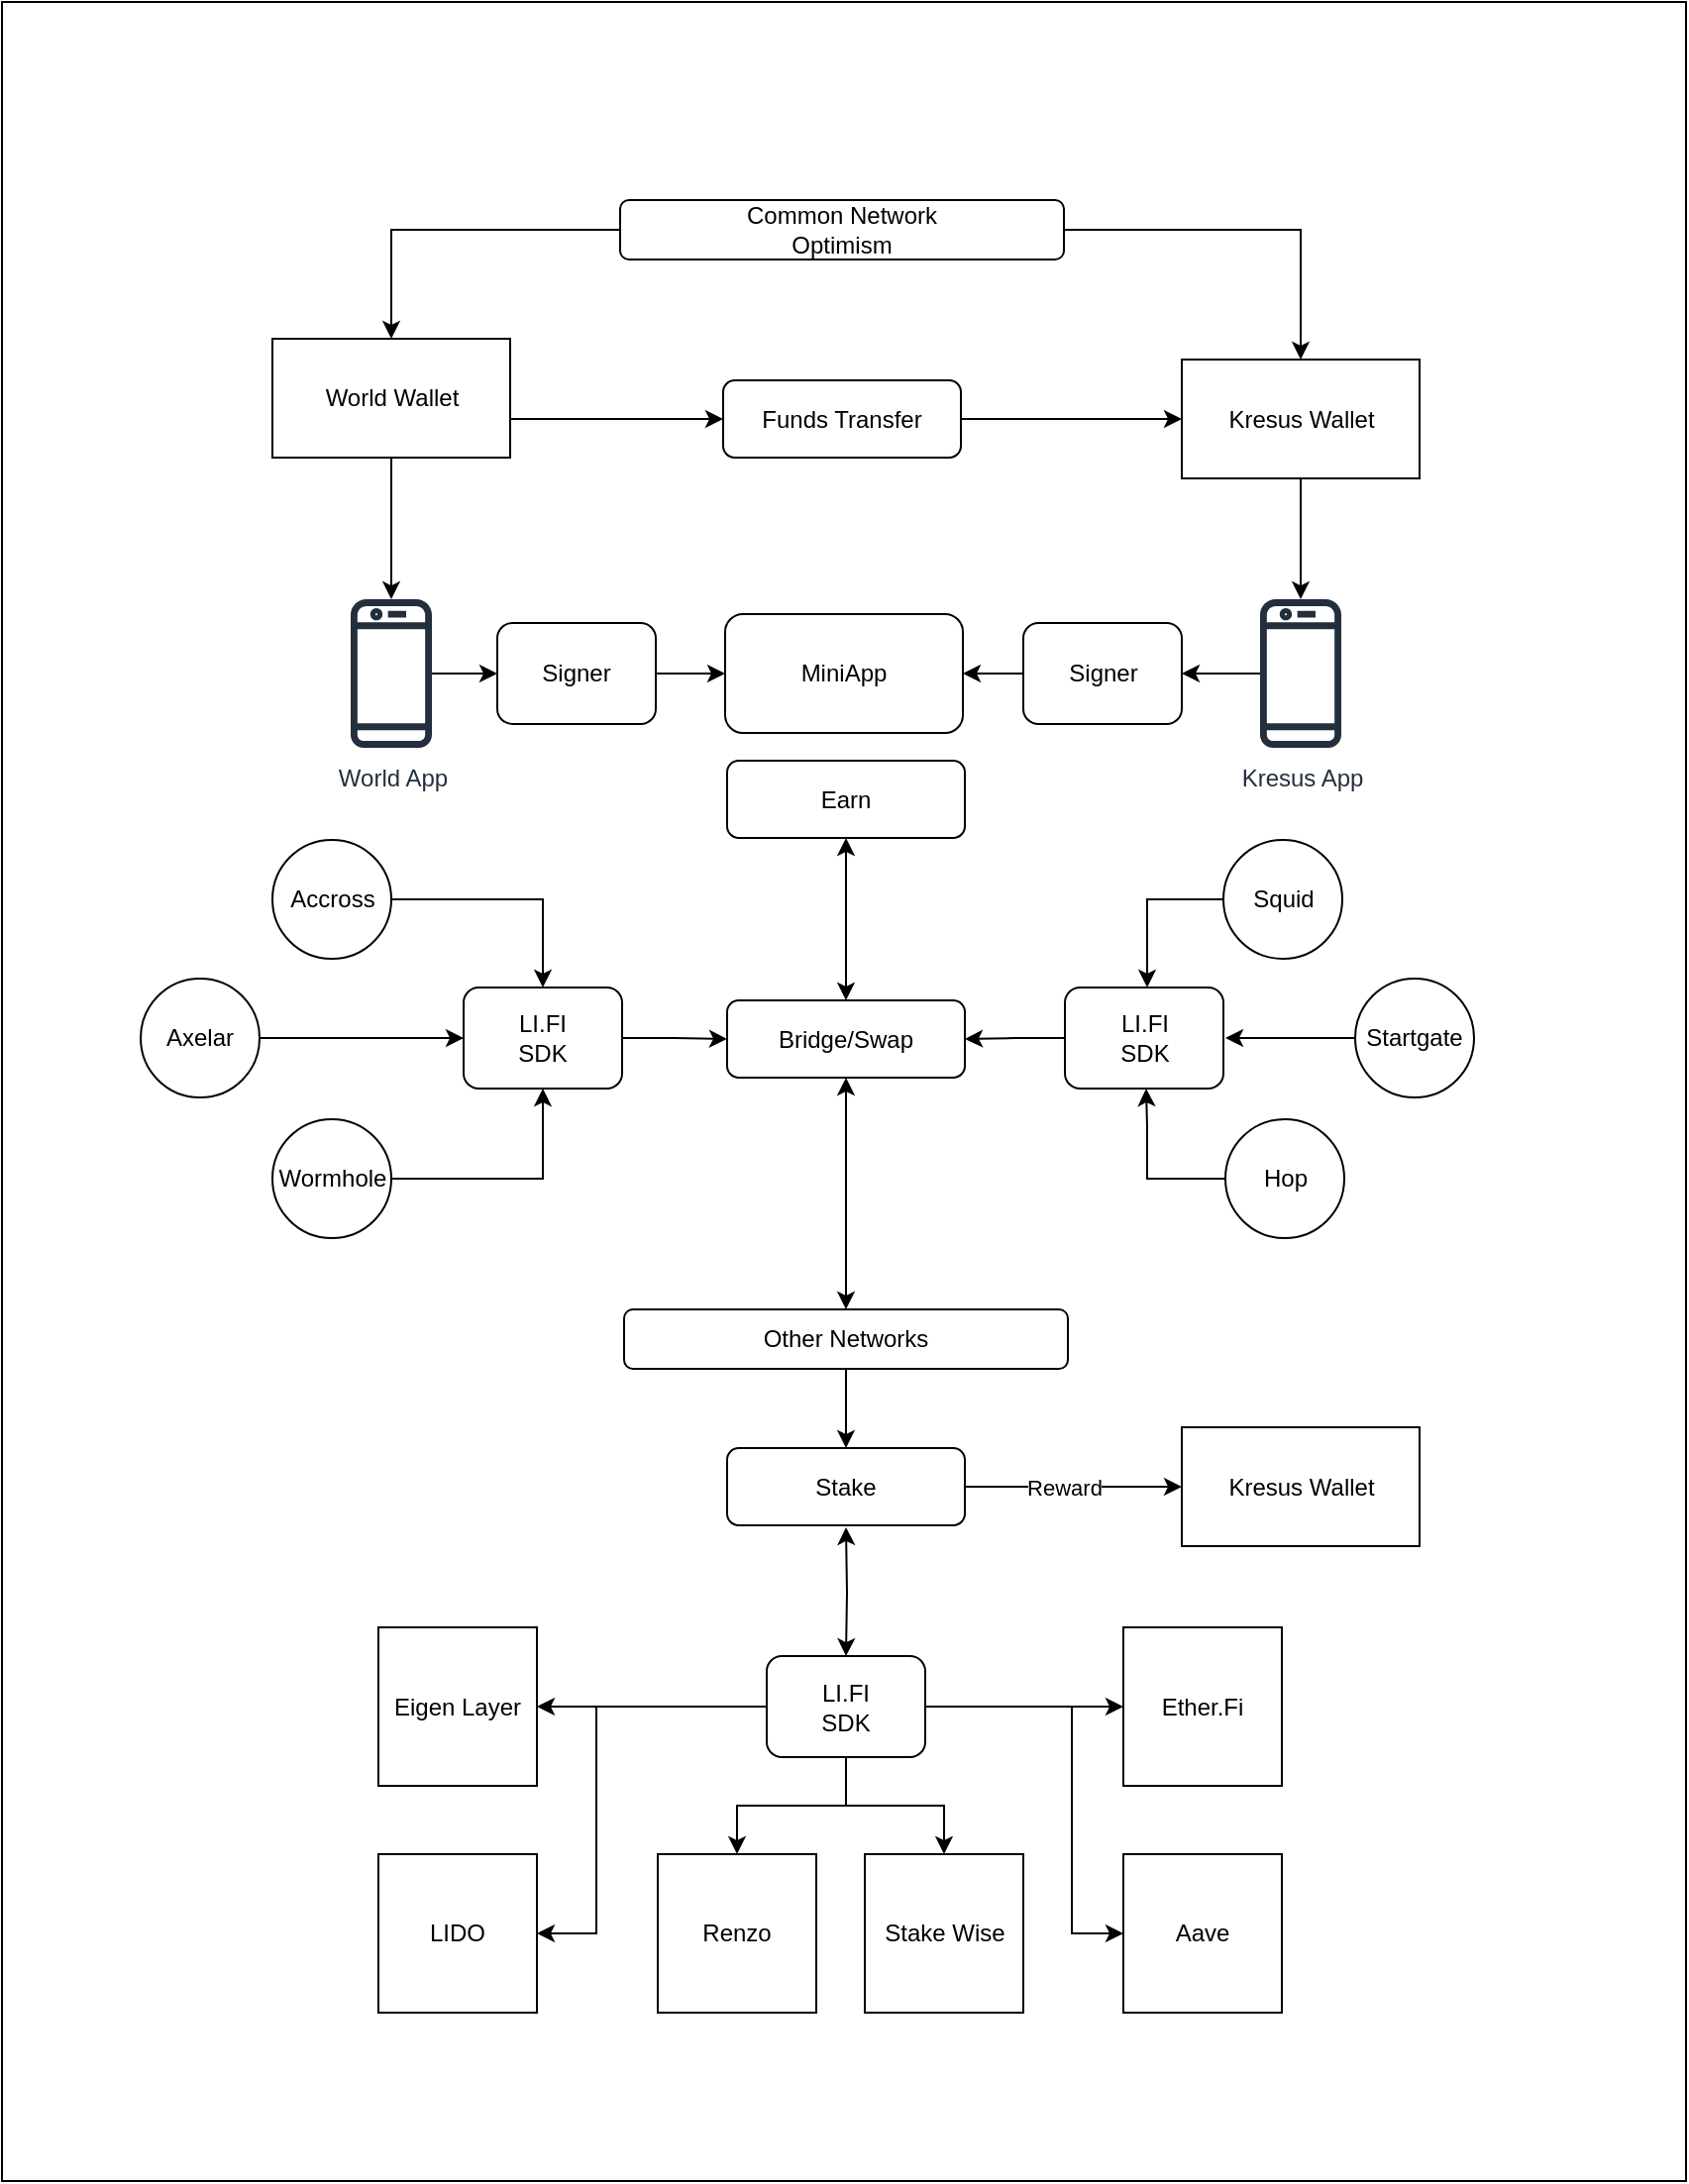 <mxfile version="24.7.12">
  <diagram name="Page-1" id="8HVVYqKfXhcnhw4byhm_">
    <mxGraphModel dx="2040" dy="1033" grid="1" gridSize="10" guides="1" tooltips="1" connect="1" arrows="1" fold="1" page="1" pageScale="1" pageWidth="850" pageHeight="1100" math="0" shadow="0">
      <root>
        <mxCell id="0" />
        <mxCell id="1" parent="0" />
        <mxCell id="dPlBs3OxKMqILGhpUdvq-78" value="" style="rounded=0;whiteSpace=wrap;html=1;" vertex="1" parent="1">
          <mxGeometry width="850" height="1100" as="geometry" />
        </mxCell>
        <mxCell id="dPlBs3OxKMqILGhpUdvq-26" value="" style="edgeStyle=orthogonalEdgeStyle;rounded=0;orthogonalLoop=1;jettySize=auto;html=1;" edge="1" parent="1" source="dPlBs3OxKMqILGhpUdvq-1" target="dPlBs3OxKMqILGhpUdvq-20">
          <mxGeometry relative="1" as="geometry" />
        </mxCell>
        <mxCell id="dPlBs3OxKMqILGhpUdvq-1" value="World App" style="sketch=0;outlineConnect=0;fontColor=#232F3E;gradientColor=none;fillColor=#232F3D;strokeColor=none;dashed=0;verticalLabelPosition=bottom;verticalAlign=top;align=center;html=1;fontSize=12;fontStyle=0;aspect=fixed;pointerEvents=1;shape=mxgraph.aws4.mobile_client;" vertex="1" parent="1">
          <mxGeometry x="176" y="300" width="41" height="78" as="geometry" />
        </mxCell>
        <mxCell id="dPlBs3OxKMqILGhpUdvq-2" value="MiniApp" style="rounded=1;whiteSpace=wrap;html=1;" vertex="1" parent="1">
          <mxGeometry x="365" y="309" width="120" height="60" as="geometry" />
        </mxCell>
        <mxCell id="dPlBs3OxKMqILGhpUdvq-24" value="" style="edgeStyle=orthogonalEdgeStyle;rounded=0;orthogonalLoop=1;jettySize=auto;html=1;" edge="1" parent="1" source="dPlBs3OxKMqILGhpUdvq-3" target="dPlBs3OxKMqILGhpUdvq-21">
          <mxGeometry relative="1" as="geometry" />
        </mxCell>
        <mxCell id="dPlBs3OxKMqILGhpUdvq-3" value="Kresus App" style="sketch=0;outlineConnect=0;fontColor=#232F3E;gradientColor=none;fillColor=#232F3D;strokeColor=none;dashed=0;verticalLabelPosition=bottom;verticalAlign=top;align=center;html=1;fontSize=12;fontStyle=0;aspect=fixed;pointerEvents=1;shape=mxgraph.aws4.mobile_client;" vertex="1" parent="1">
          <mxGeometry x="635" y="300" width="41" height="78" as="geometry" />
        </mxCell>
        <mxCell id="dPlBs3OxKMqILGhpUdvq-11" style="edgeStyle=orthogonalEdgeStyle;rounded=0;orthogonalLoop=1;jettySize=auto;html=1;entryX=0;entryY=0.5;entryDx=0;entryDy=0;" edge="1" parent="1" source="dPlBs3OxKMqILGhpUdvq-4" target="dPlBs3OxKMqILGhpUdvq-10">
          <mxGeometry relative="1" as="geometry">
            <Array as="points">
              <mxPoint x="245" y="211" />
            </Array>
          </mxGeometry>
        </mxCell>
        <mxCell id="dPlBs3OxKMqILGhpUdvq-16" value="" style="edgeStyle=orthogonalEdgeStyle;rounded=0;orthogonalLoop=1;jettySize=auto;html=1;" edge="1" parent="1" source="dPlBs3OxKMqILGhpUdvq-4" target="dPlBs3OxKMqILGhpUdvq-1">
          <mxGeometry relative="1" as="geometry" />
        </mxCell>
        <mxCell id="dPlBs3OxKMqILGhpUdvq-4" value="World Wallet" style="rounded=0;whiteSpace=wrap;html=1;" vertex="1" parent="1">
          <mxGeometry x="136.5" y="170" width="120" height="60" as="geometry" />
        </mxCell>
        <mxCell id="dPlBs3OxKMqILGhpUdvq-12" style="edgeStyle=orthogonalEdgeStyle;rounded=0;orthogonalLoop=1;jettySize=auto;html=1;entryX=1;entryY=0.5;entryDx=0;entryDy=0;startArrow=classic;startFill=1;endArrow=none;endFill=0;" edge="1" parent="1" source="dPlBs3OxKMqILGhpUdvq-5" target="dPlBs3OxKMqILGhpUdvq-10">
          <mxGeometry relative="1" as="geometry">
            <Array as="points">
              <mxPoint x="605" y="211" />
            </Array>
          </mxGeometry>
        </mxCell>
        <mxCell id="dPlBs3OxKMqILGhpUdvq-17" value="" style="edgeStyle=orthogonalEdgeStyle;rounded=0;orthogonalLoop=1;jettySize=auto;html=1;" edge="1" parent="1" source="dPlBs3OxKMqILGhpUdvq-5" target="dPlBs3OxKMqILGhpUdvq-3">
          <mxGeometry relative="1" as="geometry" />
        </mxCell>
        <mxCell id="dPlBs3OxKMqILGhpUdvq-5" value="Kresus Wallet" style="rounded=0;whiteSpace=wrap;html=1;" vertex="1" parent="1">
          <mxGeometry x="595.5" y="180.5" width="120" height="60" as="geometry" />
        </mxCell>
        <mxCell id="dPlBs3OxKMqILGhpUdvq-22" style="edgeStyle=orthogonalEdgeStyle;rounded=0;orthogonalLoop=1;jettySize=auto;html=1;" edge="1" parent="1" source="dPlBs3OxKMqILGhpUdvq-6" target="dPlBs3OxKMqILGhpUdvq-4">
          <mxGeometry relative="1" as="geometry" />
        </mxCell>
        <mxCell id="dPlBs3OxKMqILGhpUdvq-23" style="edgeStyle=orthogonalEdgeStyle;rounded=0;orthogonalLoop=1;jettySize=auto;html=1;" edge="1" parent="1" source="dPlBs3OxKMqILGhpUdvq-6" target="dPlBs3OxKMqILGhpUdvq-5">
          <mxGeometry relative="1" as="geometry" />
        </mxCell>
        <mxCell id="dPlBs3OxKMqILGhpUdvq-6" value="Common Network&lt;br&gt;Optimism" style="rounded=1;whiteSpace=wrap;html=1;" vertex="1" parent="1">
          <mxGeometry x="312" y="100" width="224" height="30" as="geometry" />
        </mxCell>
        <mxCell id="dPlBs3OxKMqILGhpUdvq-10" value="Funds Transfer" style="rounded=1;whiteSpace=wrap;html=1;" vertex="1" parent="1">
          <mxGeometry x="364" y="191" width="120" height="39" as="geometry" />
        </mxCell>
        <mxCell id="dPlBs3OxKMqILGhpUdvq-15" value="" style="edgeStyle=orthogonalEdgeStyle;rounded=0;orthogonalLoop=1;jettySize=auto;html=1;startArrow=classic;startFill=1;" edge="1" parent="1" source="dPlBs3OxKMqILGhpUdvq-13" target="dPlBs3OxKMqILGhpUdvq-14">
          <mxGeometry relative="1" as="geometry" />
        </mxCell>
        <mxCell id="dPlBs3OxKMqILGhpUdvq-13" value="Earn" style="rounded=1;whiteSpace=wrap;html=1;" vertex="1" parent="1">
          <mxGeometry x="366" y="383" width="120" height="39" as="geometry" />
        </mxCell>
        <mxCell id="dPlBs3OxKMqILGhpUdvq-34" value="" style="edgeStyle=orthogonalEdgeStyle;rounded=0;orthogonalLoop=1;jettySize=auto;html=1;startArrow=classic;startFill=1;" edge="1" parent="1" source="dPlBs3OxKMqILGhpUdvq-14" target="dPlBs3OxKMqILGhpUdvq-32">
          <mxGeometry relative="1" as="geometry" />
        </mxCell>
        <mxCell id="dPlBs3OxKMqILGhpUdvq-14" value="Bridge/Swap" style="rounded=1;whiteSpace=wrap;html=1;" vertex="1" parent="1">
          <mxGeometry x="366" y="504" width="120" height="39" as="geometry" />
        </mxCell>
        <mxCell id="dPlBs3OxKMqILGhpUdvq-27" value="" style="edgeStyle=orthogonalEdgeStyle;rounded=0;orthogonalLoop=1;jettySize=auto;html=1;" edge="1" parent="1" source="dPlBs3OxKMqILGhpUdvq-20" target="dPlBs3OxKMqILGhpUdvq-2">
          <mxGeometry relative="1" as="geometry" />
        </mxCell>
        <mxCell id="dPlBs3OxKMqILGhpUdvq-20" value="Signer" style="rounded=1;whiteSpace=wrap;html=1;" vertex="1" parent="1">
          <mxGeometry x="250" y="313.5" width="80" height="51" as="geometry" />
        </mxCell>
        <mxCell id="dPlBs3OxKMqILGhpUdvq-25" value="" style="edgeStyle=orthogonalEdgeStyle;rounded=0;orthogonalLoop=1;jettySize=auto;html=1;" edge="1" parent="1" source="dPlBs3OxKMqILGhpUdvq-21" target="dPlBs3OxKMqILGhpUdvq-2">
          <mxGeometry relative="1" as="geometry" />
        </mxCell>
        <mxCell id="dPlBs3OxKMqILGhpUdvq-21" value="Signer" style="rounded=1;whiteSpace=wrap;html=1;" vertex="1" parent="1">
          <mxGeometry x="515.5" y="313.5" width="80" height="51" as="geometry" />
        </mxCell>
        <mxCell id="dPlBs3OxKMqILGhpUdvq-60" value="" style="edgeStyle=orthogonalEdgeStyle;rounded=0;orthogonalLoop=1;jettySize=auto;html=1;" edge="1" parent="1" source="dPlBs3OxKMqILGhpUdvq-32" target="dPlBs3OxKMqILGhpUdvq-59">
          <mxGeometry relative="1" as="geometry" />
        </mxCell>
        <mxCell id="dPlBs3OxKMqILGhpUdvq-32" value="Other Networks" style="rounded=1;whiteSpace=wrap;html=1;" vertex="1" parent="1">
          <mxGeometry x="314" y="660" width="224" height="30" as="geometry" />
        </mxCell>
        <mxCell id="dPlBs3OxKMqILGhpUdvq-53" style="edgeStyle=orthogonalEdgeStyle;rounded=0;orthogonalLoop=1;jettySize=auto;html=1;" edge="1" parent="1" source="dPlBs3OxKMqILGhpUdvq-39" target="dPlBs3OxKMqILGhpUdvq-51">
          <mxGeometry relative="1" as="geometry" />
        </mxCell>
        <mxCell id="dPlBs3OxKMqILGhpUdvq-39" value="Accross" style="ellipse;whiteSpace=wrap;html=1;aspect=fixed;" vertex="1" parent="1">
          <mxGeometry x="136.5" y="423" width="60" height="60" as="geometry" />
        </mxCell>
        <mxCell id="dPlBs3OxKMqILGhpUdvq-54" style="edgeStyle=orthogonalEdgeStyle;rounded=0;orthogonalLoop=1;jettySize=auto;html=1;" edge="1" parent="1" source="dPlBs3OxKMqILGhpUdvq-41" target="dPlBs3OxKMqILGhpUdvq-51">
          <mxGeometry relative="1" as="geometry" />
        </mxCell>
        <mxCell id="dPlBs3OxKMqILGhpUdvq-41" value="Axelar" style="ellipse;whiteSpace=wrap;html=1;aspect=fixed;" vertex="1" parent="1">
          <mxGeometry x="70" y="493" width="60" height="60" as="geometry" />
        </mxCell>
        <mxCell id="dPlBs3OxKMqILGhpUdvq-55" style="edgeStyle=orthogonalEdgeStyle;rounded=0;orthogonalLoop=1;jettySize=auto;html=1;" edge="1" parent="1" source="dPlBs3OxKMqILGhpUdvq-42" target="dPlBs3OxKMqILGhpUdvq-51">
          <mxGeometry relative="1" as="geometry" />
        </mxCell>
        <mxCell id="dPlBs3OxKMqILGhpUdvq-42" value="Wormhole" style="ellipse;whiteSpace=wrap;html=1;aspect=fixed;" vertex="1" parent="1">
          <mxGeometry x="136.5" y="564" width="60" height="60" as="geometry" />
        </mxCell>
        <mxCell id="dPlBs3OxKMqILGhpUdvq-47" style="edgeStyle=orthogonalEdgeStyle;rounded=0;orthogonalLoop=1;jettySize=auto;html=1;" edge="1" parent="1">
          <mxGeometry relative="1" as="geometry">
            <mxPoint x="617.5" y="453" as="sourcePoint" />
            <mxPoint x="578.026" y="497.5" as="targetPoint" />
            <Array as="points">
              <mxPoint x="578" y="453" />
            </Array>
          </mxGeometry>
        </mxCell>
        <mxCell id="dPlBs3OxKMqILGhpUdvq-43" value="Squid" style="ellipse;whiteSpace=wrap;html=1;aspect=fixed;" vertex="1" parent="1">
          <mxGeometry x="616.5" y="423" width="60" height="60" as="geometry" />
        </mxCell>
        <mxCell id="dPlBs3OxKMqILGhpUdvq-48" value="" style="edgeStyle=orthogonalEdgeStyle;rounded=0;orthogonalLoop=1;jettySize=auto;html=1;" edge="1" parent="1" source="dPlBs3OxKMqILGhpUdvq-44">
          <mxGeometry relative="1" as="geometry">
            <mxPoint x="617.5" y="523" as="targetPoint" />
          </mxGeometry>
        </mxCell>
        <mxCell id="dPlBs3OxKMqILGhpUdvq-44" value="Startgate" style="ellipse;whiteSpace=wrap;html=1;aspect=fixed;" vertex="1" parent="1">
          <mxGeometry x="683" y="493" width="60" height="60" as="geometry" />
        </mxCell>
        <mxCell id="dPlBs3OxKMqILGhpUdvq-49" style="edgeStyle=orthogonalEdgeStyle;rounded=0;orthogonalLoop=1;jettySize=auto;html=1;entryX=0.5;entryY=1;entryDx=0;entryDy=0;" edge="1" parent="1" source="dPlBs3OxKMqILGhpUdvq-45">
          <mxGeometry relative="1" as="geometry">
            <mxPoint x="577.5" y="548.5" as="targetPoint" />
            <Array as="points">
              <mxPoint x="578" y="594" />
              <mxPoint x="578" y="568" />
              <mxPoint x="578" y="568" />
            </Array>
          </mxGeometry>
        </mxCell>
        <mxCell id="dPlBs3OxKMqILGhpUdvq-45" value="Hop" style="ellipse;whiteSpace=wrap;html=1;aspect=fixed;" vertex="1" parent="1">
          <mxGeometry x="617.5" y="564" width="60" height="60" as="geometry" />
        </mxCell>
        <mxCell id="dPlBs3OxKMqILGhpUdvq-50" value="" style="edgeStyle=orthogonalEdgeStyle;rounded=0;orthogonalLoop=1;jettySize=auto;html=1;" edge="1" parent="1" source="dPlBs3OxKMqILGhpUdvq-46" target="dPlBs3OxKMqILGhpUdvq-14">
          <mxGeometry relative="1" as="geometry" />
        </mxCell>
        <mxCell id="dPlBs3OxKMqILGhpUdvq-46" value="LI.FI&lt;br&gt;SDK" style="rounded=1;whiteSpace=wrap;html=1;" vertex="1" parent="1">
          <mxGeometry x="536.5" y="497.5" width="80" height="51" as="geometry" />
        </mxCell>
        <mxCell id="dPlBs3OxKMqILGhpUdvq-52" value="" style="edgeStyle=orthogonalEdgeStyle;rounded=0;orthogonalLoop=1;jettySize=auto;html=1;" edge="1" parent="1" source="dPlBs3OxKMqILGhpUdvq-51" target="dPlBs3OxKMqILGhpUdvq-14">
          <mxGeometry relative="1" as="geometry" />
        </mxCell>
        <mxCell id="dPlBs3OxKMqILGhpUdvq-51" value="LI.FI&lt;br&gt;SDK" style="rounded=1;whiteSpace=wrap;html=1;" vertex="1" parent="1">
          <mxGeometry x="233" y="497.5" width="80" height="51" as="geometry" />
        </mxCell>
        <mxCell id="dPlBs3OxKMqILGhpUdvq-68" style="edgeStyle=orthogonalEdgeStyle;rounded=0;orthogonalLoop=1;jettySize=auto;html=1;entryX=1;entryY=0.5;entryDx=0;entryDy=0;" edge="1" parent="1" source="dPlBs3OxKMqILGhpUdvq-56" target="dPlBs3OxKMqILGhpUdvq-58">
          <mxGeometry relative="1" as="geometry" />
        </mxCell>
        <mxCell id="dPlBs3OxKMqILGhpUdvq-69" style="edgeStyle=orthogonalEdgeStyle;rounded=0;orthogonalLoop=1;jettySize=auto;html=1;entryX=1;entryY=0.5;entryDx=0;entryDy=0;" edge="1" parent="1" source="dPlBs3OxKMqILGhpUdvq-56" target="dPlBs3OxKMqILGhpUdvq-61">
          <mxGeometry relative="1" as="geometry">
            <Array as="points">
              <mxPoint x="300" y="860" />
              <mxPoint x="300" y="975" />
            </Array>
          </mxGeometry>
        </mxCell>
        <mxCell id="dPlBs3OxKMqILGhpUdvq-70" style="edgeStyle=orthogonalEdgeStyle;rounded=0;orthogonalLoop=1;jettySize=auto;html=1;" edge="1" parent="1" source="dPlBs3OxKMqILGhpUdvq-56" target="dPlBs3OxKMqILGhpUdvq-62">
          <mxGeometry relative="1" as="geometry" />
        </mxCell>
        <mxCell id="dPlBs3OxKMqILGhpUdvq-71" style="edgeStyle=orthogonalEdgeStyle;rounded=0;orthogonalLoop=1;jettySize=auto;html=1;" edge="1" parent="1" source="dPlBs3OxKMqILGhpUdvq-56" target="dPlBs3OxKMqILGhpUdvq-63">
          <mxGeometry relative="1" as="geometry" />
        </mxCell>
        <mxCell id="dPlBs3OxKMqILGhpUdvq-72" style="edgeStyle=orthogonalEdgeStyle;rounded=0;orthogonalLoop=1;jettySize=auto;html=1;entryX=0;entryY=0.5;entryDx=0;entryDy=0;" edge="1" parent="1" source="dPlBs3OxKMqILGhpUdvq-56" target="dPlBs3OxKMqILGhpUdvq-64">
          <mxGeometry relative="1" as="geometry">
            <Array as="points">
              <mxPoint x="540" y="860" />
              <mxPoint x="540" y="975" />
            </Array>
          </mxGeometry>
        </mxCell>
        <mxCell id="dPlBs3OxKMqILGhpUdvq-73" style="edgeStyle=orthogonalEdgeStyle;rounded=0;orthogonalLoop=1;jettySize=auto;html=1;entryX=0;entryY=0.5;entryDx=0;entryDy=0;" edge="1" parent="1" source="dPlBs3OxKMqILGhpUdvq-56" target="dPlBs3OxKMqILGhpUdvq-65">
          <mxGeometry relative="1" as="geometry" />
        </mxCell>
        <mxCell id="dPlBs3OxKMqILGhpUdvq-56" value="LI.FI&lt;br&gt;SDK" style="rounded=1;whiteSpace=wrap;html=1;" vertex="1" parent="1">
          <mxGeometry x="386" y="835" width="80" height="51" as="geometry" />
        </mxCell>
        <mxCell id="dPlBs3OxKMqILGhpUdvq-58" value="Eigen Layer" style="whiteSpace=wrap;html=1;aspect=fixed;" vertex="1" parent="1">
          <mxGeometry x="190" y="820.5" width="80" height="80" as="geometry" />
        </mxCell>
        <mxCell id="dPlBs3OxKMqILGhpUdvq-67" value="" style="edgeStyle=orthogonalEdgeStyle;rounded=0;orthogonalLoop=1;jettySize=auto;html=1;startArrow=classic;startFill=1;" edge="1" parent="1" target="dPlBs3OxKMqILGhpUdvq-56">
          <mxGeometry relative="1" as="geometry">
            <mxPoint x="426" y="770" as="sourcePoint" />
          </mxGeometry>
        </mxCell>
        <mxCell id="dPlBs3OxKMqILGhpUdvq-75" value="" style="edgeStyle=orthogonalEdgeStyle;rounded=0;orthogonalLoop=1;jettySize=auto;html=1;" edge="1" parent="1" source="dPlBs3OxKMqILGhpUdvq-59" target="dPlBs3OxKMqILGhpUdvq-74">
          <mxGeometry relative="1" as="geometry" />
        </mxCell>
        <mxCell id="dPlBs3OxKMqILGhpUdvq-76" value="Reward" style="edgeLabel;html=1;align=center;verticalAlign=middle;resizable=0;points=[];" vertex="1" connectable="0" parent="dPlBs3OxKMqILGhpUdvq-75">
          <mxGeometry x="-0.32" y="-1" relative="1" as="geometry">
            <mxPoint x="13" y="-1" as="offset" />
          </mxGeometry>
        </mxCell>
        <mxCell id="dPlBs3OxKMqILGhpUdvq-59" value="Stake" style="rounded=1;whiteSpace=wrap;html=1;" vertex="1" parent="1">
          <mxGeometry x="366" y="730" width="120" height="39" as="geometry" />
        </mxCell>
        <mxCell id="dPlBs3OxKMqILGhpUdvq-61" value="LIDO" style="whiteSpace=wrap;html=1;aspect=fixed;" vertex="1" parent="1">
          <mxGeometry x="190" y="935" width="80" height="80" as="geometry" />
        </mxCell>
        <mxCell id="dPlBs3OxKMqILGhpUdvq-62" value="Renzo" style="whiteSpace=wrap;html=1;aspect=fixed;" vertex="1" parent="1">
          <mxGeometry x="331" y="935" width="80" height="80" as="geometry" />
        </mxCell>
        <mxCell id="dPlBs3OxKMqILGhpUdvq-63" value="Stake Wise" style="whiteSpace=wrap;html=1;aspect=fixed;" vertex="1" parent="1">
          <mxGeometry x="435.5" y="935" width="80" height="80" as="geometry" />
        </mxCell>
        <mxCell id="dPlBs3OxKMqILGhpUdvq-64" value="Aave" style="whiteSpace=wrap;html=1;aspect=fixed;" vertex="1" parent="1">
          <mxGeometry x="566" y="935" width="80" height="80" as="geometry" />
        </mxCell>
        <mxCell id="dPlBs3OxKMqILGhpUdvq-65" value="Ether.Fi" style="whiteSpace=wrap;html=1;aspect=fixed;" vertex="1" parent="1">
          <mxGeometry x="566" y="820.5" width="80" height="80" as="geometry" />
        </mxCell>
        <mxCell id="dPlBs3OxKMqILGhpUdvq-74" value="Kresus Wallet" style="rounded=0;whiteSpace=wrap;html=1;" vertex="1" parent="1">
          <mxGeometry x="595.5" y="719.5" width="120" height="60" as="geometry" />
        </mxCell>
      </root>
    </mxGraphModel>
  </diagram>
</mxfile>
